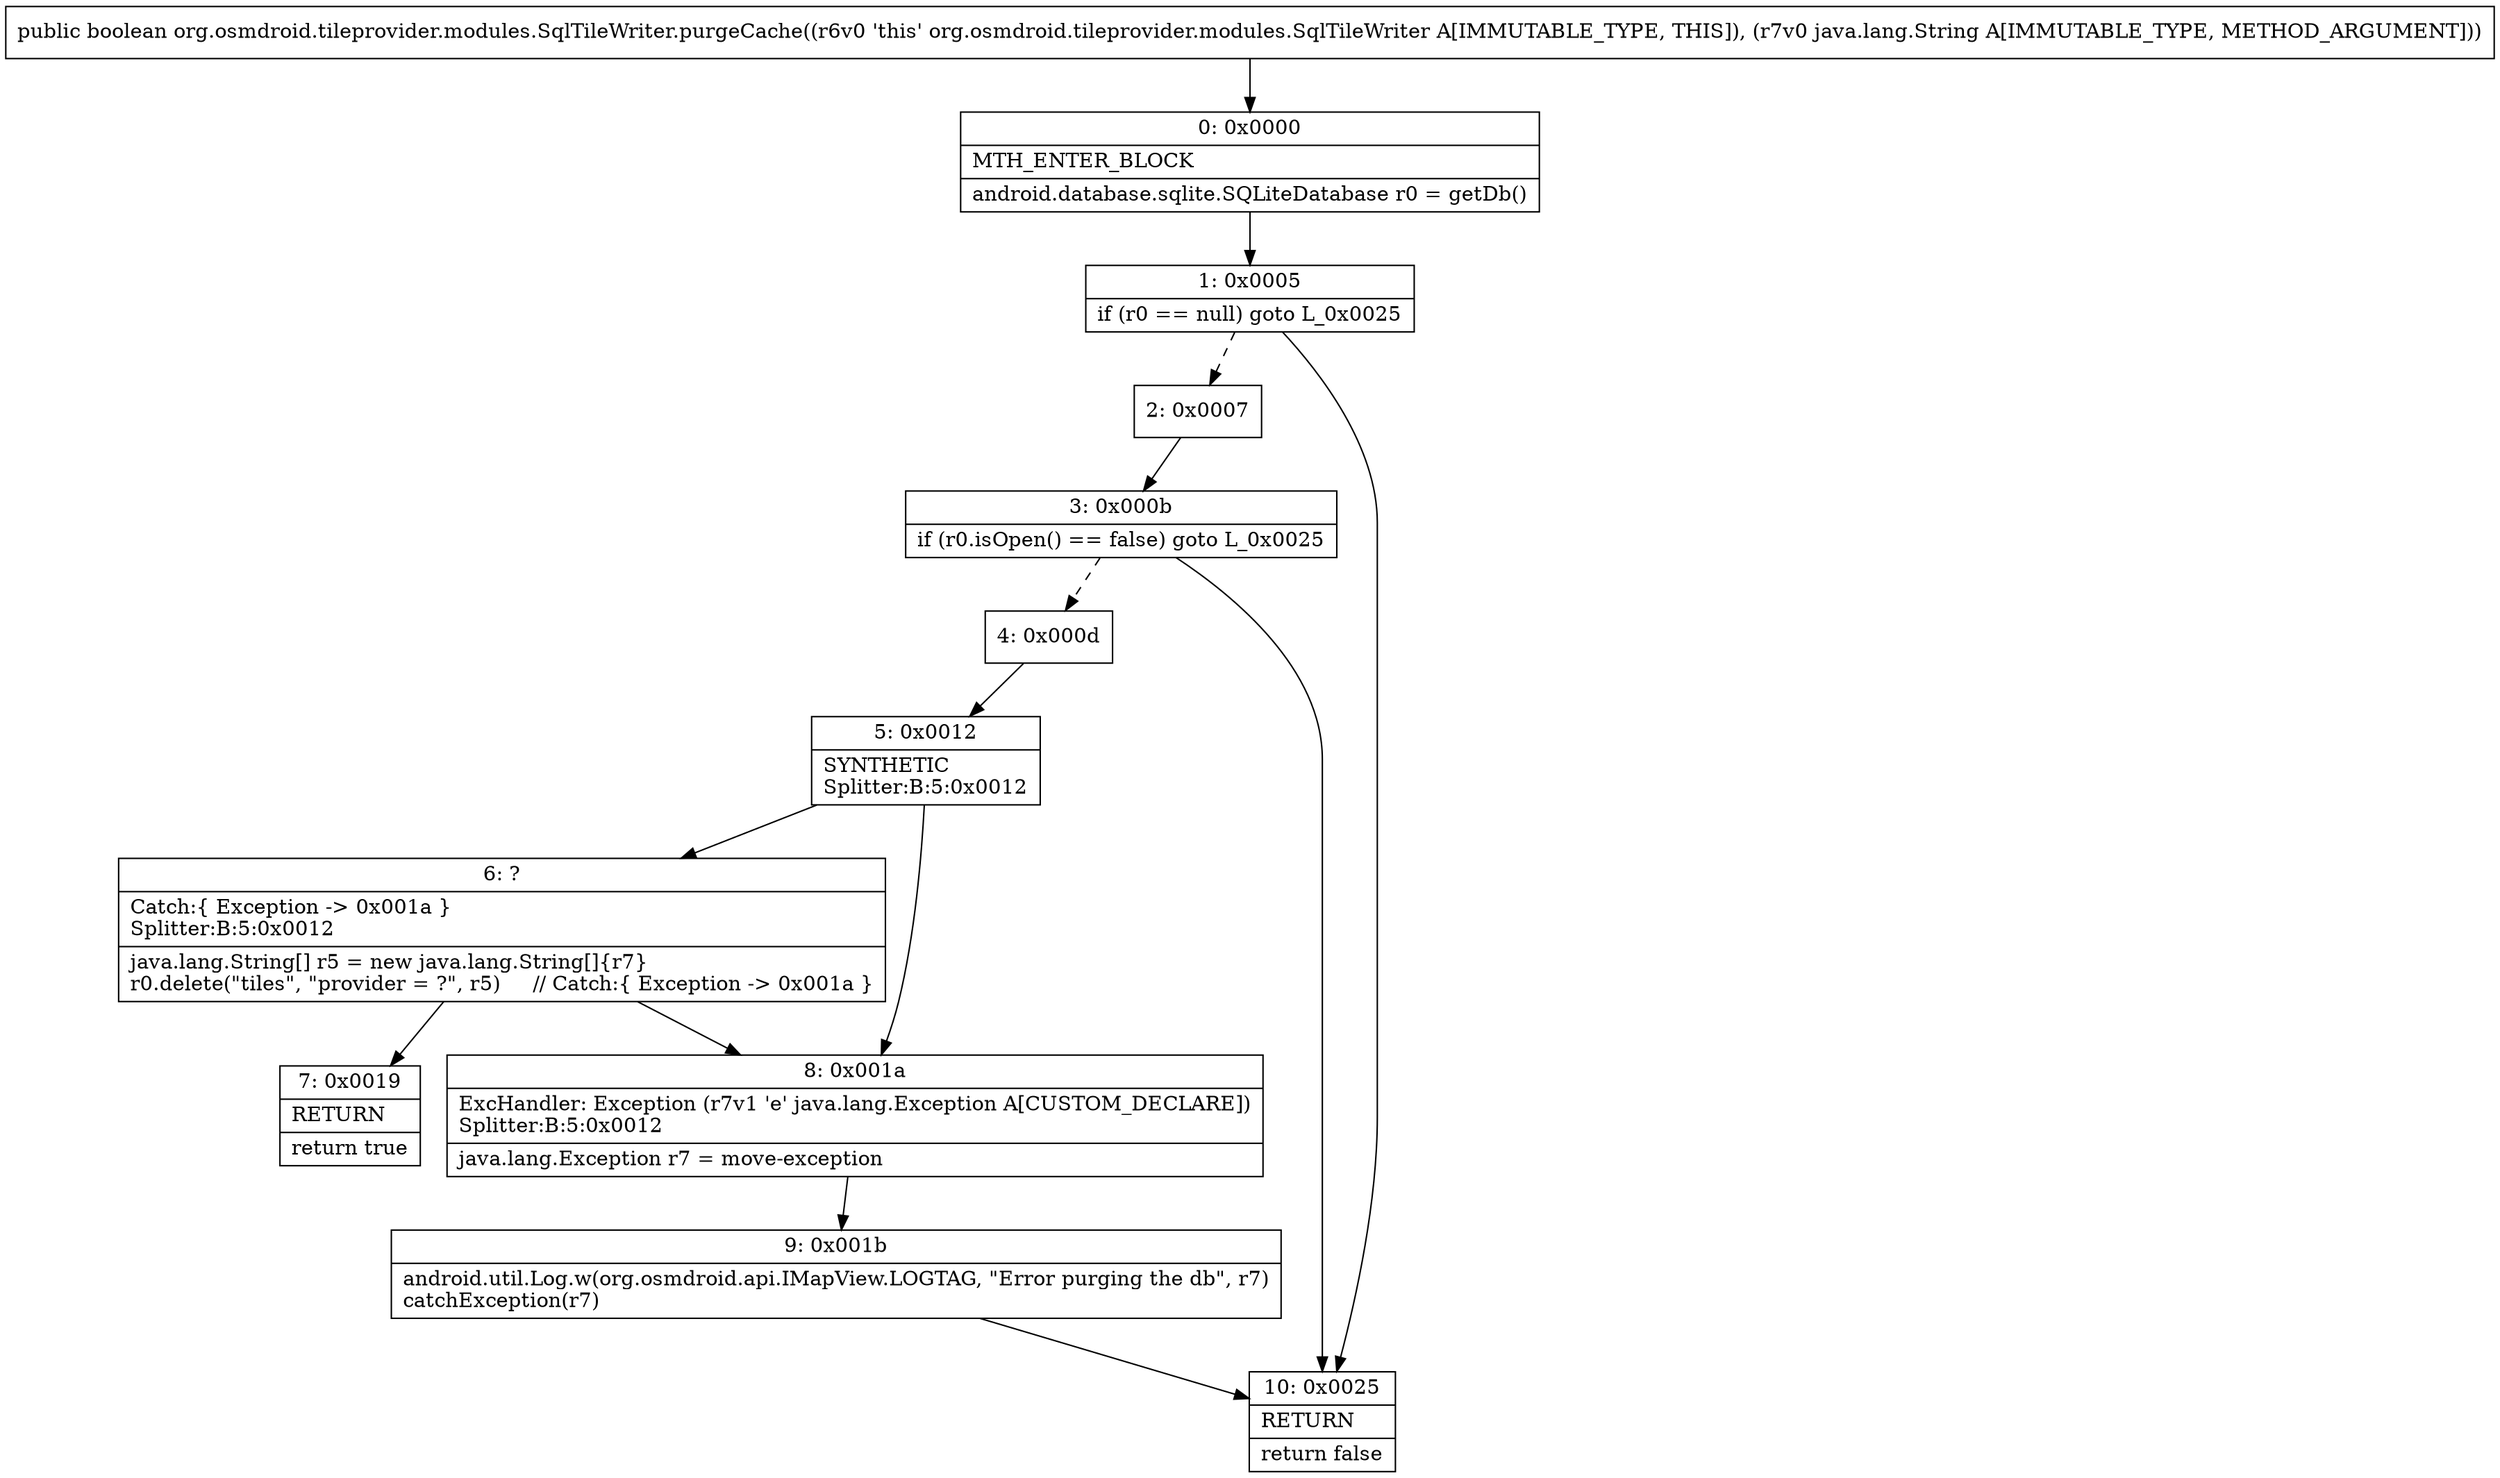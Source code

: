 digraph "CFG fororg.osmdroid.tileprovider.modules.SqlTileWriter.purgeCache(Ljava\/lang\/String;)Z" {
Node_0 [shape=record,label="{0\:\ 0x0000|MTH_ENTER_BLOCK\l|android.database.sqlite.SQLiteDatabase r0 = getDb()\l}"];
Node_1 [shape=record,label="{1\:\ 0x0005|if (r0 == null) goto L_0x0025\l}"];
Node_2 [shape=record,label="{2\:\ 0x0007}"];
Node_3 [shape=record,label="{3\:\ 0x000b|if (r0.isOpen() == false) goto L_0x0025\l}"];
Node_4 [shape=record,label="{4\:\ 0x000d}"];
Node_5 [shape=record,label="{5\:\ 0x0012|SYNTHETIC\lSplitter:B:5:0x0012\l}"];
Node_6 [shape=record,label="{6\:\ ?|Catch:\{ Exception \-\> 0x001a \}\lSplitter:B:5:0x0012\l|java.lang.String[] r5 = new java.lang.String[]\{r7\}\lr0.delete(\"tiles\", \"provider = ?\", r5)     \/\/ Catch:\{ Exception \-\> 0x001a \}\l}"];
Node_7 [shape=record,label="{7\:\ 0x0019|RETURN\l|return true\l}"];
Node_8 [shape=record,label="{8\:\ 0x001a|ExcHandler: Exception (r7v1 'e' java.lang.Exception A[CUSTOM_DECLARE])\lSplitter:B:5:0x0012\l|java.lang.Exception r7 = move\-exception\l}"];
Node_9 [shape=record,label="{9\:\ 0x001b|android.util.Log.w(org.osmdroid.api.IMapView.LOGTAG, \"Error purging the db\", r7)\lcatchException(r7)\l}"];
Node_10 [shape=record,label="{10\:\ 0x0025|RETURN\l|return false\l}"];
MethodNode[shape=record,label="{public boolean org.osmdroid.tileprovider.modules.SqlTileWriter.purgeCache((r6v0 'this' org.osmdroid.tileprovider.modules.SqlTileWriter A[IMMUTABLE_TYPE, THIS]), (r7v0 java.lang.String A[IMMUTABLE_TYPE, METHOD_ARGUMENT])) }"];
MethodNode -> Node_0;
Node_0 -> Node_1;
Node_1 -> Node_2[style=dashed];
Node_1 -> Node_10;
Node_2 -> Node_3;
Node_3 -> Node_4[style=dashed];
Node_3 -> Node_10;
Node_4 -> Node_5;
Node_5 -> Node_6;
Node_5 -> Node_8;
Node_6 -> Node_7;
Node_6 -> Node_8;
Node_8 -> Node_9;
Node_9 -> Node_10;
}

